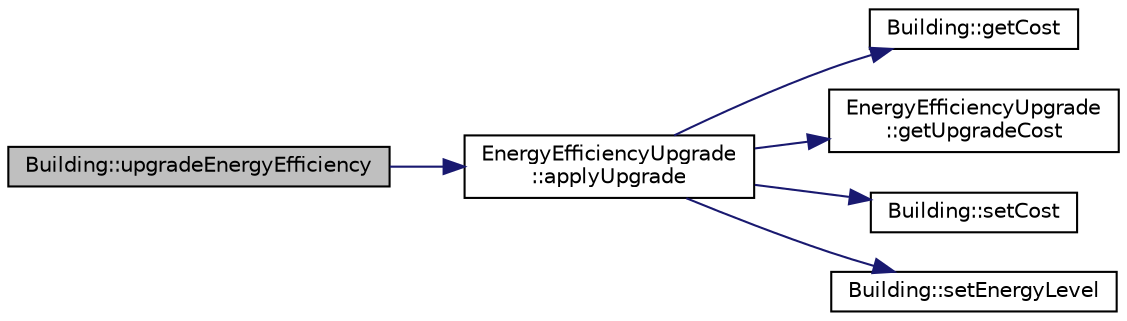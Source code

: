digraph "Building::upgradeEnergyEfficiency"
{
 // LATEX_PDF_SIZE
  edge [fontname="Helvetica",fontsize="10",labelfontname="Helvetica",labelfontsize="10"];
  node [fontname="Helvetica",fontsize="10",shape=record];
  rankdir="LR";
  Node1 [label="Building::upgradeEnergyEfficiency",height=0.2,width=0.4,color="black", fillcolor="grey75", style="filled", fontcolor="black",tooltip=" "];
  Node1 -> Node2 [color="midnightblue",fontsize="10",style="solid",fontname="Helvetica"];
  Node2 [label="EnergyEfficiencyUpgrade\l::applyUpgrade",height=0.2,width=0.4,color="black", fillcolor="white", style="filled",URL="$classEnergyEfficiencyUpgrade.html#a3d2bb11b44e513b68c3f7b03c69b3c8d",tooltip="Applies an energy efficiency upgrade to the building."];
  Node2 -> Node3 [color="midnightblue",fontsize="10",style="solid",fontname="Helvetica"];
  Node3 [label="Building::getCost",height=0.2,width=0.4,color="black", fillcolor="white", style="filled",URL="$classBuilding.html#a55e45c369571a1cc9e4e883f726bdf1a",tooltip="Get building cost."];
  Node2 -> Node4 [color="midnightblue",fontsize="10",style="solid",fontname="Helvetica"];
  Node4 [label="EnergyEfficiencyUpgrade\l::getUpgradeCost",height=0.2,width=0.4,color="black", fillcolor="white", style="filled",URL="$classEnergyEfficiencyUpgrade.html#a88db7a0c850e6d1eb0197a5b9267e0d3",tooltip="Calculates the cost of the next upgrade."];
  Node2 -> Node5 [color="midnightblue",fontsize="10",style="solid",fontname="Helvetica"];
  Node5 [label="Building::setCost",height=0.2,width=0.4,color="black", fillcolor="white", style="filled",URL="$classBuilding.html#a3374cfa883f06044978a34a1e33339d9",tooltip=" "];
  Node2 -> Node6 [color="midnightblue",fontsize="10",style="solid",fontname="Helvetica"];
  Node6 [label="Building::setEnergyLevel",height=0.2,width=0.4,color="black", fillcolor="white", style="filled",URL="$classBuilding.html#a3f9f9b6b17fb747bce7e8d74e3d5b2ba",tooltip=" "];
}
